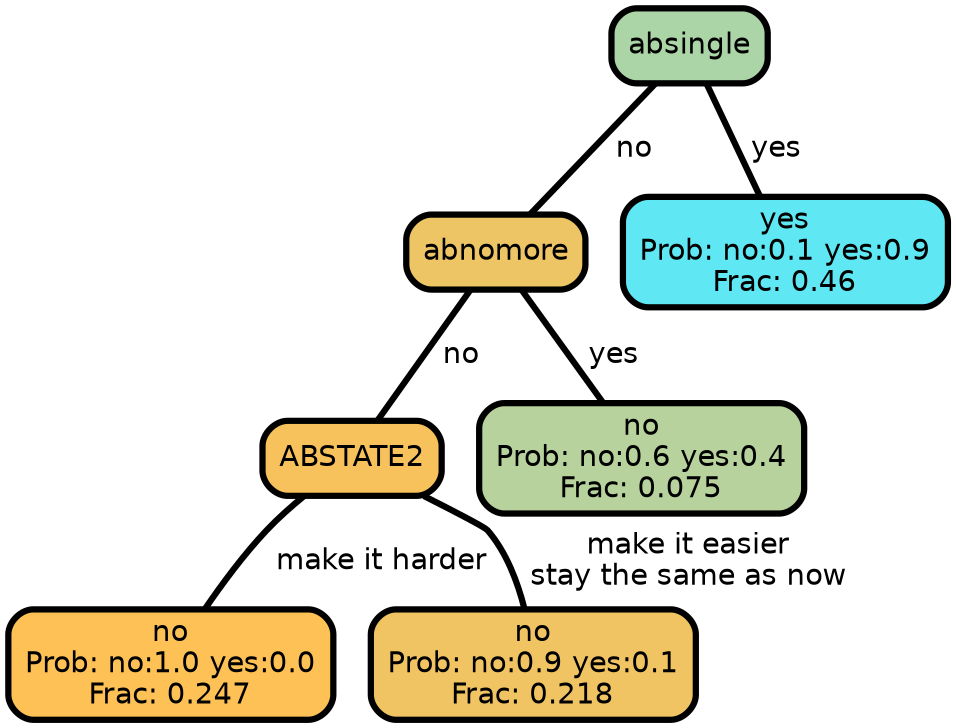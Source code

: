 graph Tree {
node [shape=box, style="filled, rounded",color="black",penwidth="3",fontcolor="black",                 fontname=helvetica] ;
graph [ranksep="0 equally", splines=straight,                 bgcolor=transparent, dpi=200] ;
edge [fontname=helvetica, color=black] ;
0 [label="no
Prob: no:1.0 yes:0.0
Frac: 0.247", fillcolor="#fdc156"] ;
1 [label="ABSTATE2", fillcolor="#f7c25c"] ;
2 [label="no
Prob: no:0.9 yes:0.1
Frac: 0.218", fillcolor="#f0c463"] ;
3 [label="abnomore", fillcolor="#eec565"] ;
4 [label="no
Prob: no:0.6 yes:0.4
Frac: 0.075", fillcolor="#b7d29c"] ;
5 [label="absingle", fillcolor="#acd5a7"] ;
6 [label="yes
Prob: no:0.1 yes:0.9
Frac: 0.46", fillcolor="#5fe8f4"] ;
1 -- 0 [label=" make it harder",penwidth=3] ;
1 -- 2 [label=" make it easier\n stay the same as now",penwidth=3] ;
3 -- 1 [label=" no",penwidth=3] ;
3 -- 4 [label=" yes",penwidth=3] ;
5 -- 3 [label=" no",penwidth=3] ;
5 -- 6 [label=" yes",penwidth=3] ;
{rank = same;}}